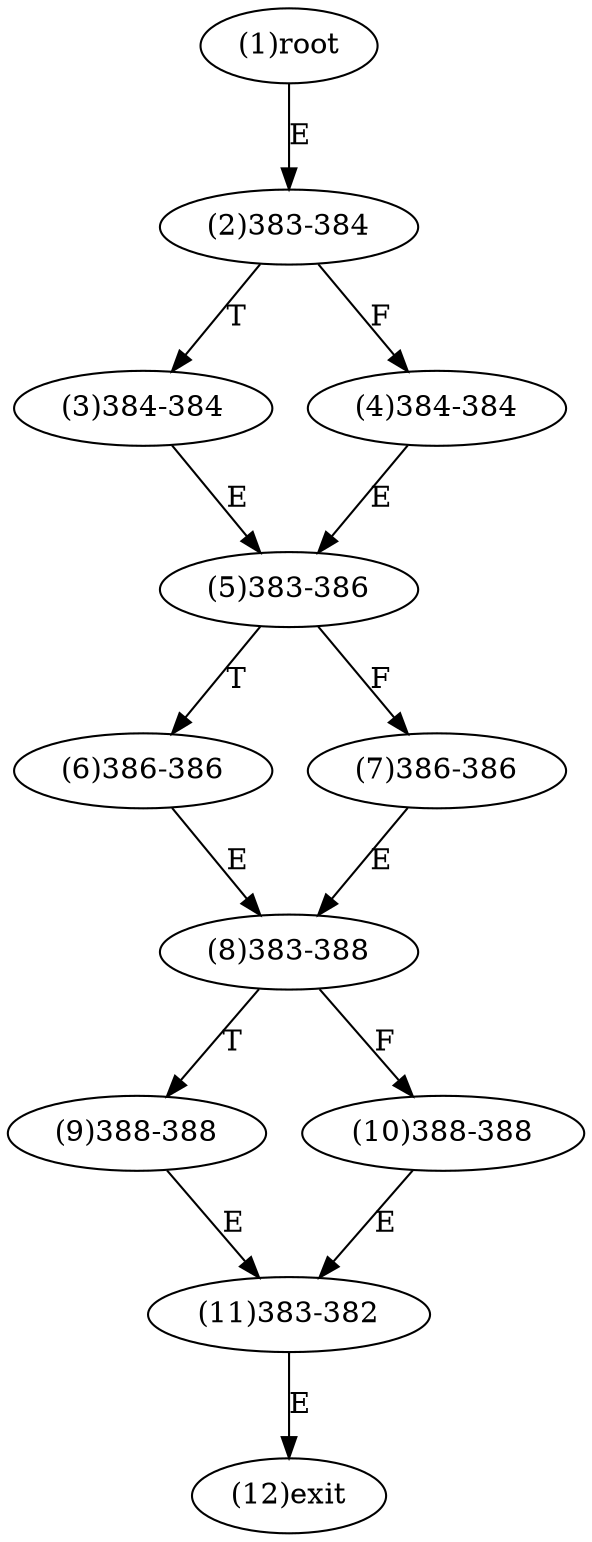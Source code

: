 digraph "" { 
1[ label="(1)root"];
2[ label="(2)383-384"];
3[ label="(3)384-384"];
4[ label="(4)384-384"];
5[ label="(5)383-386"];
6[ label="(6)386-386"];
7[ label="(7)386-386"];
8[ label="(8)383-388"];
9[ label="(9)388-388"];
10[ label="(10)388-388"];
11[ label="(11)383-382"];
12[ label="(12)exit"];
1->2[ label="E"];
2->4[ label="F"];
2->3[ label="T"];
3->5[ label="E"];
4->5[ label="E"];
5->7[ label="F"];
5->6[ label="T"];
6->8[ label="E"];
7->8[ label="E"];
8->10[ label="F"];
8->9[ label="T"];
9->11[ label="E"];
10->11[ label="E"];
11->12[ label="E"];
}